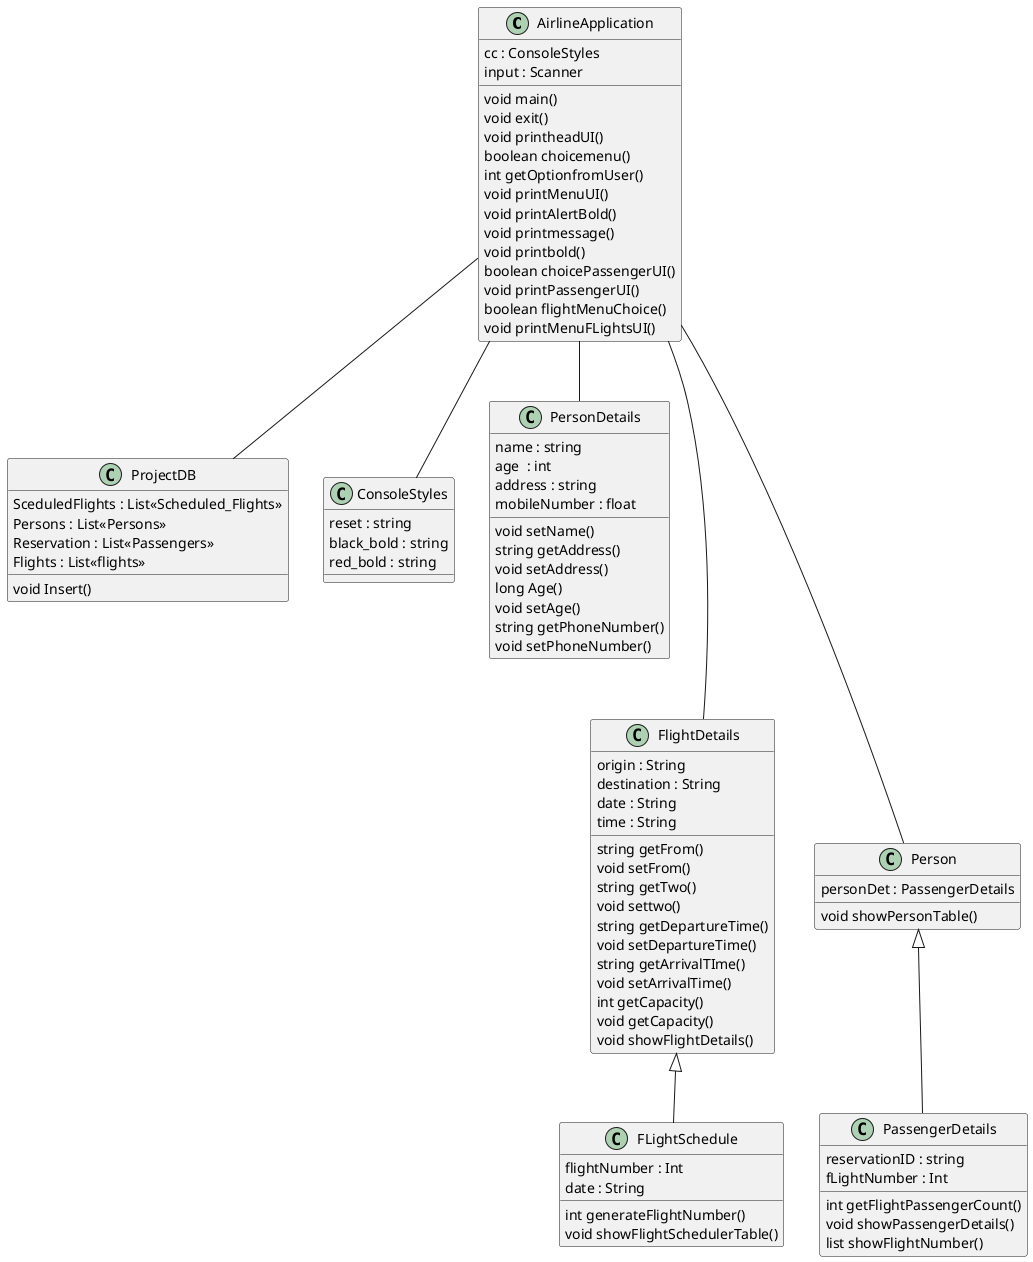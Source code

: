 @startuml "Airline Reservation Classes"

Class AirlineApplication {
    cc : ConsoleStyles
    input : Scanner
    void main()
    void exit()
    void printheadUI()
    boolean choicemenu()
    int getOptionfromUser()
    void printMenuUI()
    void printAlertBold()
    void printmessage()
    void printbold()
    boolean choicePassengerUI()
    void printPassengerUI()
    boolean flightMenuChoice()
    void printMenuFLightsUI()
}
class ProjectDB{
    SceduledFlights : List<<Scheduled_Flights>>
    Persons : List<<Persons>>
    Reservation : List<<Passengers>>
    Flights : List<<flights>>
    void Insert()
    
}
class ConsoleStyles{
    reset : string
    black_bold : string
    red_bold : string
}
class PersonDetails{
    name : string
    age  : int
    address : string
    mobileNumber : float
    void setName()
    string getAddress()
    void setAddress()
    long Age()
    void setAge()
    string getPhoneNumber()
    void setPhoneNumber()
}
class FlightDetails{
    origin : String
    destination : String
    date : String
    time : String
    string getFrom()
    void setFrom()
    string getTwo()
    void settwo()
    string getDepartureTime()
    void setDepartureTime()
    string getArrivalTIme()
    void setArrivalTime()
    int getCapacity()
    void getCapacity()
    void showFlightDetails()
}
class Person{
    personDet : PassengerDetails
    void showPersonTable()
}
class PassengerDetails{
    reservationID : string
    fLightNumber : Int
    int getFlightPassengerCount()
    void showPassengerDetails()
    list showFlightNumber()
}
Class FLightSchedule{
    flightNumber : Int
    date : String
    int generateFlightNumber()
    void showFlightSchedulerTable()
}
AirlineApplication  -- ProjectDB
AirlineApplication  --- Person
AirlineApplication  --- FlightDetails 
AirlineApplication  -- ConsoleStyles
AirlineApplication  -- PersonDetails
Person             <|-- PassengerDetails 
FlightDetails      <|-- FLightSchedule 


@enduml